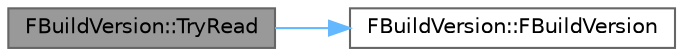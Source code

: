 digraph "FBuildVersion::TryRead"
{
 // INTERACTIVE_SVG=YES
 // LATEX_PDF_SIZE
  bgcolor="transparent";
  edge [fontname=Helvetica,fontsize=10,labelfontname=Helvetica,labelfontsize=10];
  node [fontname=Helvetica,fontsize=10,shape=box,height=0.2,width=0.4];
  rankdir="LR";
  Node1 [id="Node000001",label="FBuildVersion::TryRead",height=0.2,width=0.4,color="gray40", fillcolor="grey60", style="filled", fontcolor="black",tooltip="Try to read a version file from disk."];
  Node1 -> Node2 [id="edge1_Node000001_Node000002",color="steelblue1",style="solid",tooltip=" "];
  Node2 [id="Node000002",label="FBuildVersion::FBuildVersion",height=0.2,width=0.4,color="grey40", fillcolor="white", style="filled",URL="$de/d1c/classFBuildVersion.html#a97f7868b6f561ec88d95ddb67ada32c6",tooltip="Default constructor."];
}
